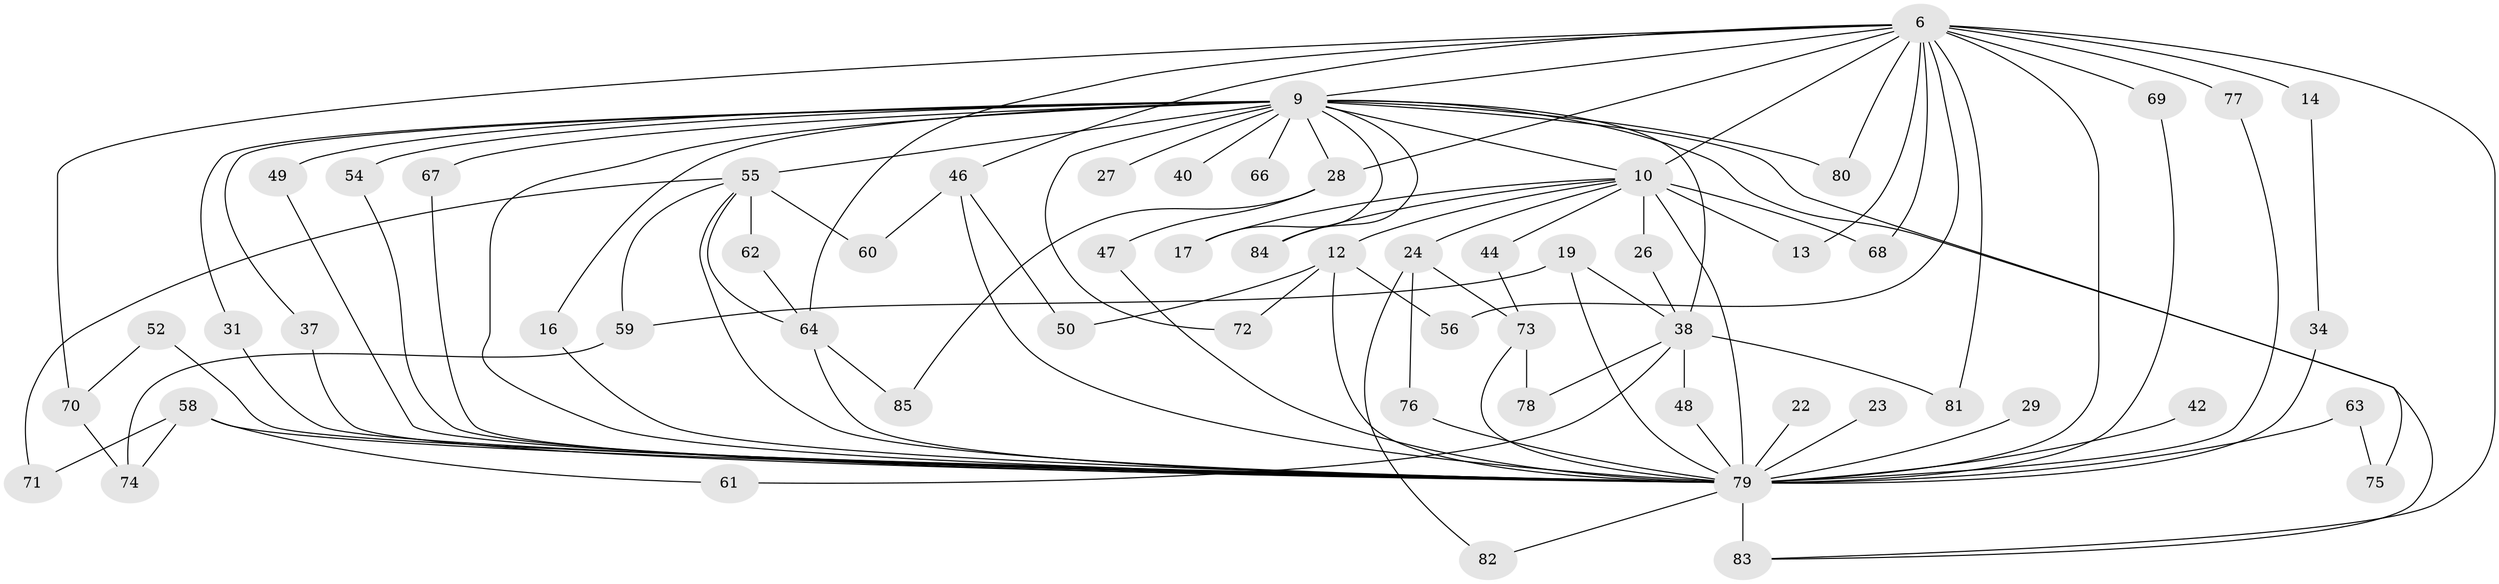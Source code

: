 // original degree distribution, {16: 0.011764705882352941, 29: 0.011764705882352941, 15: 0.011764705882352941, 23: 0.011764705882352941, 19: 0.023529411764705882, 13: 0.011764705882352941, 14: 0.023529411764705882, 25: 0.011764705882352941, 4: 0.09411764705882353, 2: 0.5411764705882353, 3: 0.18823529411764706, 9: 0.011764705882352941, 5: 0.023529411764705882, 6: 0.023529411764705882}
// Generated by graph-tools (version 1.1) at 2025/47/03/04/25 21:47:56]
// undirected, 59 vertices, 106 edges
graph export_dot {
graph [start="1"]
  node [color=gray90,style=filled];
  6 [super="+3"];
  9 [super="+7"];
  10 [super="+8"];
  12 [super="+11"];
  13;
  14;
  16;
  17;
  19;
  22;
  23;
  24;
  26;
  27;
  28;
  29;
  31;
  34;
  37;
  38 [super="+18"];
  40;
  42;
  44;
  46;
  47;
  48;
  49;
  50;
  52;
  54;
  55 [super="+53+45"];
  56;
  58 [super="+15"];
  59;
  60;
  61;
  62;
  63 [super="+39+20"];
  64 [super="+33+43"];
  66;
  67;
  68;
  69;
  70;
  71;
  72;
  73 [super="+57"];
  74 [super="+65"];
  75;
  76 [super="+51+21"];
  77 [super="+30"];
  78;
  79 [super="+2+5"];
  80;
  81;
  82;
  83 [super="+32+41"];
  84 [super="+35"];
  85;
  6 -- 9 [weight=6];
  6 -- 10 [weight=6];
  6 -- 28;
  6 -- 56;
  6 -- 81;
  6 -- 64 [weight=2];
  6 -- 68;
  6 -- 69;
  6 -- 70;
  6 -- 13;
  6 -- 14 [weight=2];
  6 -- 79 [weight=10];
  6 -- 80;
  6 -- 77 [weight=2];
  6 -- 46;
  6 -- 83;
  9 -- 10 [weight=4];
  9 -- 16;
  9 -- 28;
  9 -- 31;
  9 -- 37;
  9 -- 38 [weight=3];
  9 -- 54;
  9 -- 55 [weight=3];
  9 -- 66 [weight=2];
  9 -- 67;
  9 -- 72;
  9 -- 80;
  9 -- 84 [weight=2];
  9 -- 40;
  9 -- 75;
  9 -- 17;
  9 -- 49;
  9 -- 27;
  9 -- 79 [weight=6];
  9 -- 83;
  10 -- 13;
  10 -- 24 [weight=2];
  10 -- 44 [weight=2];
  10 -- 68;
  10 -- 17;
  10 -- 26;
  10 -- 84;
  10 -- 12;
  10 -- 79 [weight=6];
  12 -- 50;
  12 -- 56;
  12 -- 72;
  12 -- 79 [weight=2];
  14 -- 34;
  16 -- 79;
  19 -- 59;
  19 -- 38;
  19 -- 79;
  22 -- 79 [weight=2];
  23 -- 79 [weight=2];
  24 -- 73;
  24 -- 82;
  24 -- 76;
  26 -- 38;
  28 -- 47;
  28 -- 85;
  29 -- 79;
  31 -- 79;
  34 -- 79;
  37 -- 79;
  38 -- 78;
  38 -- 48;
  38 -- 81;
  38 -- 61;
  42 -- 79 [weight=2];
  44 -- 73;
  46 -- 50;
  46 -- 60;
  46 -- 79;
  47 -- 79;
  48 -- 79;
  49 -- 79;
  52 -- 70;
  52 -- 79 [weight=2];
  54 -- 79;
  55 -- 64;
  55 -- 71;
  55 -- 59;
  55 -- 60;
  55 -- 62;
  55 -- 79;
  58 -- 61;
  58 -- 71;
  58 -- 79 [weight=3];
  58 -- 74;
  59 -- 74;
  62 -- 64;
  63 -- 79 [weight=4];
  63 -- 75;
  64 -- 85;
  64 -- 79;
  67 -- 79;
  69 -- 79;
  70 -- 74;
  73 -- 78;
  73 -- 79;
  76 -- 79 [weight=2];
  77 -- 79;
  79 -- 83 [weight=3];
  79 -- 82;
}
